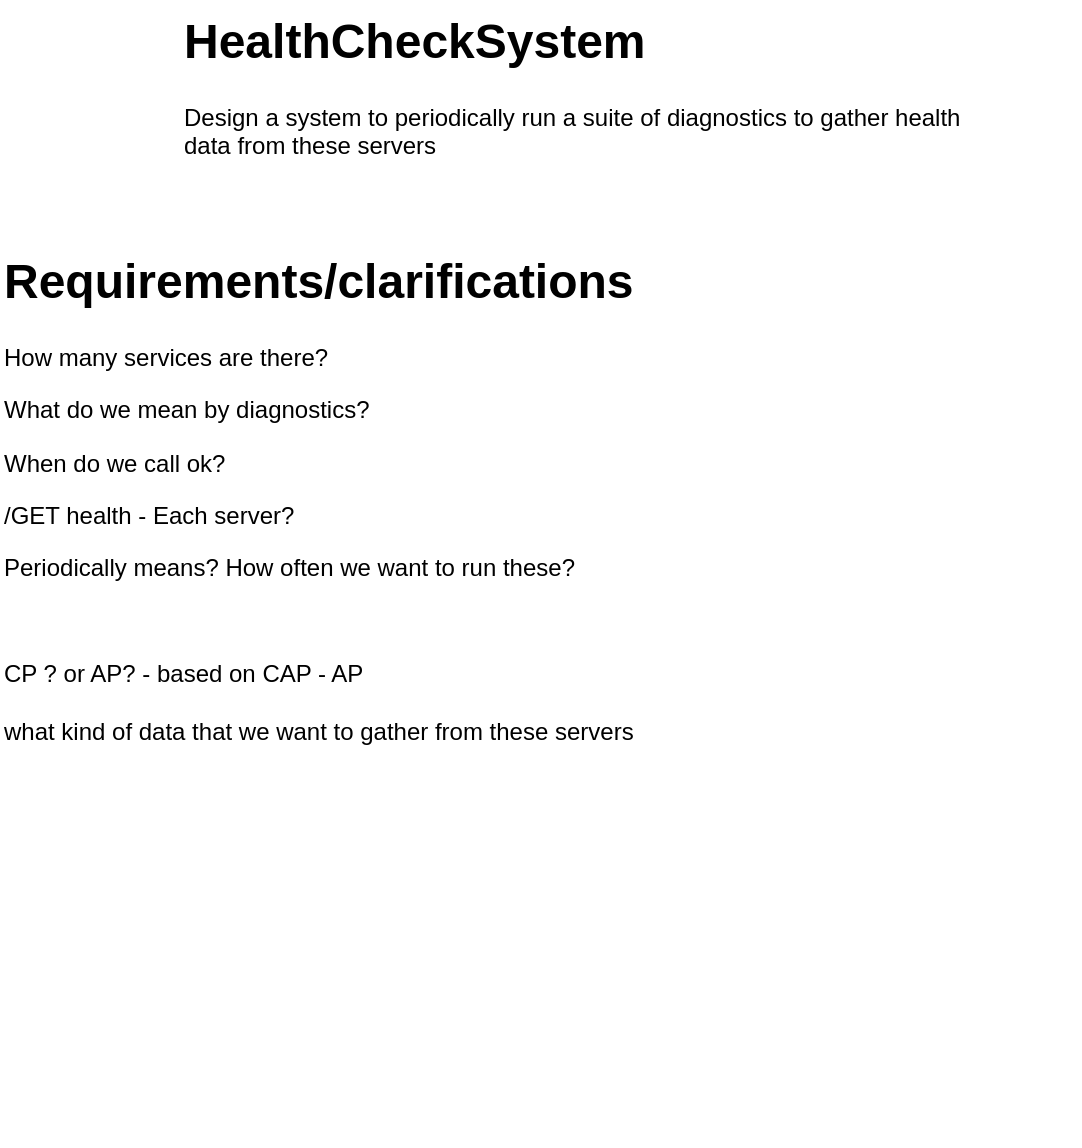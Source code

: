 <mxfile version="24.7.6">
  <diagram name="Page-1" id="S3YdIJxQIY1coQNKaCjd">
    <mxGraphModel dx="704" dy="795" grid="1" gridSize="10" guides="1" tooltips="1" connect="1" arrows="1" fold="1" page="1" pageScale="1" pageWidth="850" pageHeight="1100" math="0" shadow="0">
      <root>
        <mxCell id="0" />
        <mxCell id="1" parent="0" />
        <mxCell id="nlpMjUv3pqUPEMqOAvs9-1" value="&lt;h1 style=&quot;margin-top: 0px;&quot;&gt;HealthCheckSystem&lt;/h1&gt;&lt;div&gt;Design a system to periodically run a suite of diagnostics to gather health data from these servers&lt;br&gt;&lt;/div&gt;" style="text;html=1;whiteSpace=wrap;overflow=hidden;rounded=0;" vertex="1" parent="1">
          <mxGeometry x="160" y="30" width="410" height="90" as="geometry" />
        </mxCell>
        <mxCell id="nlpMjUv3pqUPEMqOAvs9-2" value="&lt;h1 style=&quot;margin-top: 0px;&quot;&gt;Requirements/clarifications&lt;br&gt;&lt;/h1&gt;&lt;p&gt;How many services are there?&lt;/p&gt;&lt;p&gt;What do we mean by diagnostics?&lt;/p&gt;&lt;p&gt;When do we call ok?&lt;/p&gt;&lt;p&gt;/GET health - Each server?&lt;/p&gt;&lt;p&gt;Periodically means? How often we want to run these?&lt;/p&gt;&lt;p&gt;&lt;br&gt;&lt;/p&gt;&lt;p&gt;CP ? or AP? - based on CAP - AP&lt;br&gt;&lt;br&gt;what kind of data that we want to gather from these servers&lt;br&gt;&lt;/p&gt;" style="text;html=1;whiteSpace=wrap;overflow=hidden;rounded=0;" vertex="1" parent="1">
          <mxGeometry x="70" y="150" width="540" height="450" as="geometry" />
        </mxCell>
      </root>
    </mxGraphModel>
  </diagram>
</mxfile>

